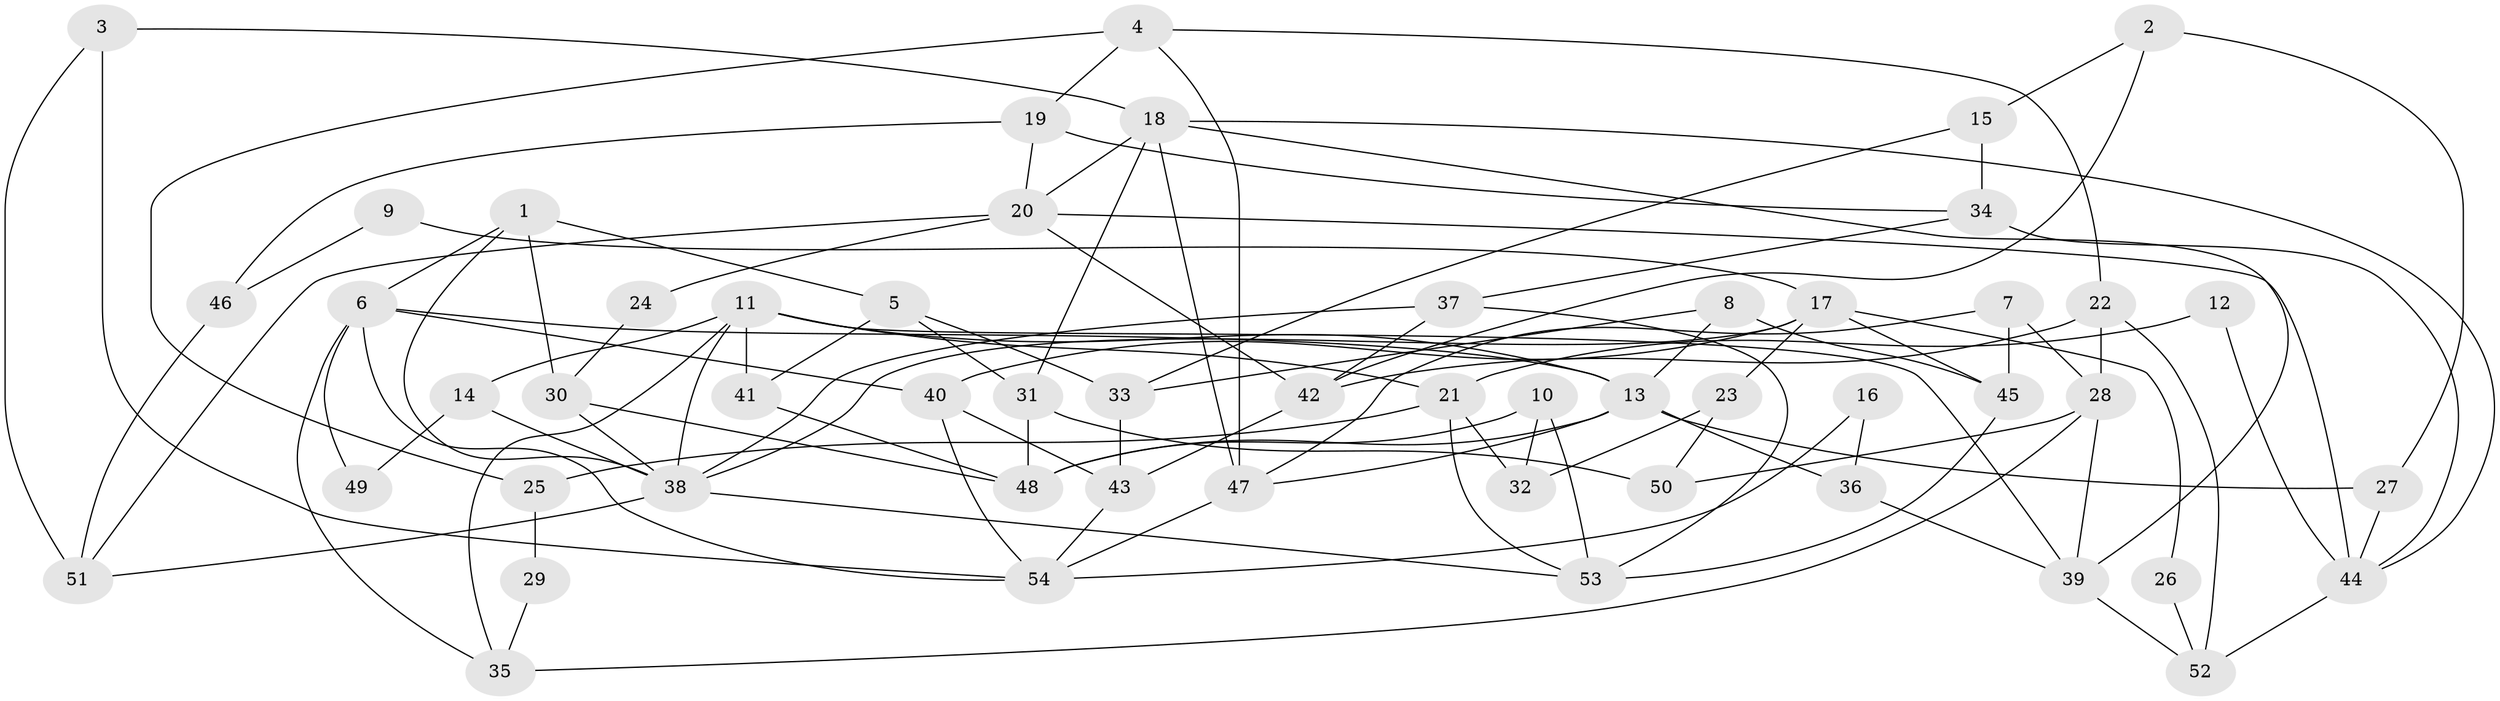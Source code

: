 // Generated by graph-tools (version 1.1) at 2025/36/03/09/25 02:36:02]
// undirected, 54 vertices, 108 edges
graph export_dot {
graph [start="1"]
  node [color=gray90,style=filled];
  1;
  2;
  3;
  4;
  5;
  6;
  7;
  8;
  9;
  10;
  11;
  12;
  13;
  14;
  15;
  16;
  17;
  18;
  19;
  20;
  21;
  22;
  23;
  24;
  25;
  26;
  27;
  28;
  29;
  30;
  31;
  32;
  33;
  34;
  35;
  36;
  37;
  38;
  39;
  40;
  41;
  42;
  43;
  44;
  45;
  46;
  47;
  48;
  49;
  50;
  51;
  52;
  53;
  54;
  1 -- 30;
  1 -- 38;
  1 -- 5;
  1 -- 6;
  2 -- 42;
  2 -- 27;
  2 -- 15;
  3 -- 18;
  3 -- 54;
  3 -- 51;
  4 -- 22;
  4 -- 47;
  4 -- 19;
  4 -- 25;
  5 -- 33;
  5 -- 31;
  5 -- 41;
  6 -- 13;
  6 -- 35;
  6 -- 40;
  6 -- 49;
  6 -- 54;
  7 -- 28;
  7 -- 47;
  7 -- 45;
  8 -- 45;
  8 -- 13;
  8 -- 33;
  9 -- 46;
  9 -- 17;
  10 -- 53;
  10 -- 48;
  10 -- 32;
  11 -- 38;
  11 -- 13;
  11 -- 14;
  11 -- 21;
  11 -- 35;
  11 -- 39;
  11 -- 41;
  12 -- 44;
  12 -- 21;
  13 -- 48;
  13 -- 47;
  13 -- 27;
  13 -- 36;
  14 -- 38;
  14 -- 49;
  15 -- 34;
  15 -- 33;
  16 -- 36;
  16 -- 54;
  17 -- 45;
  17 -- 40;
  17 -- 23;
  17 -- 26;
  17 -- 38;
  18 -- 39;
  18 -- 20;
  18 -- 31;
  18 -- 44;
  18 -- 47;
  19 -- 34;
  19 -- 20;
  19 -- 46;
  20 -- 42;
  20 -- 24;
  20 -- 44;
  20 -- 51;
  21 -- 32;
  21 -- 25;
  21 -- 53;
  22 -- 42;
  22 -- 28;
  22 -- 52;
  23 -- 50;
  23 -- 32;
  24 -- 30;
  25 -- 29;
  26 -- 52;
  27 -- 44;
  28 -- 39;
  28 -- 35;
  28 -- 50;
  29 -- 35;
  30 -- 48;
  30 -- 38;
  31 -- 48;
  31 -- 50;
  33 -- 43;
  34 -- 44;
  34 -- 37;
  36 -- 39;
  37 -- 53;
  37 -- 38;
  37 -- 42;
  38 -- 51;
  38 -- 53;
  39 -- 52;
  40 -- 54;
  40 -- 43;
  41 -- 48;
  42 -- 43;
  43 -- 54;
  44 -- 52;
  45 -- 53;
  46 -- 51;
  47 -- 54;
}

